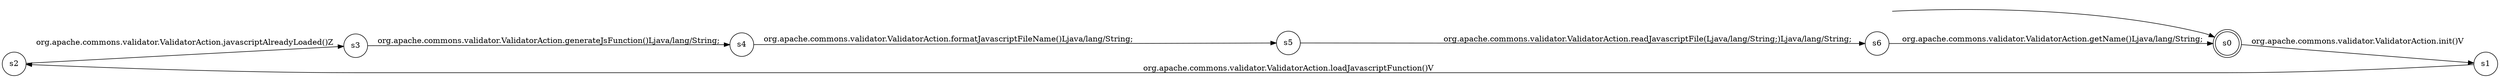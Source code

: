digraph Automaton {
  rankdir = LR;
  0 [shape=circle,label="s2"];
  1 [shape=circle,label="s5"];
  2 [shape=circle,label="s6"];
  3 [shape=circle,label="s3"];
  4 [shape=doublecircle,label="s0"];
  initial [shape=plaintext,label=""];
  initial -> 4
  5 [shape=circle,label="s1"];
  6 [shape=circle,label="s4"];
  6 -> 1 [label="org.apache.commons.validator.ValidatorAction.formatJavascriptFileName()Ljava/lang/String;"];
  0 -> 3 [label="org.apache.commons.validator.ValidatorAction.javascriptAlreadyLoaded()Z"];
  5 -> 0 [label="org.apache.commons.validator.ValidatorAction.loadJavascriptFunction()V"];
  3 -> 6 [label="org.apache.commons.validator.ValidatorAction.generateJsFunction()Ljava/lang/String;"];
  1 -> 2 [label="org.apache.commons.validator.ValidatorAction.readJavascriptFile(Ljava/lang/String;)Ljava/lang/String;"];
  2 -> 4 [label="org.apache.commons.validator.ValidatorAction.getName()Ljava/lang/String;"];
  4 -> 5 [label="org.apache.commons.validator.ValidatorAction.init()V"];
}
